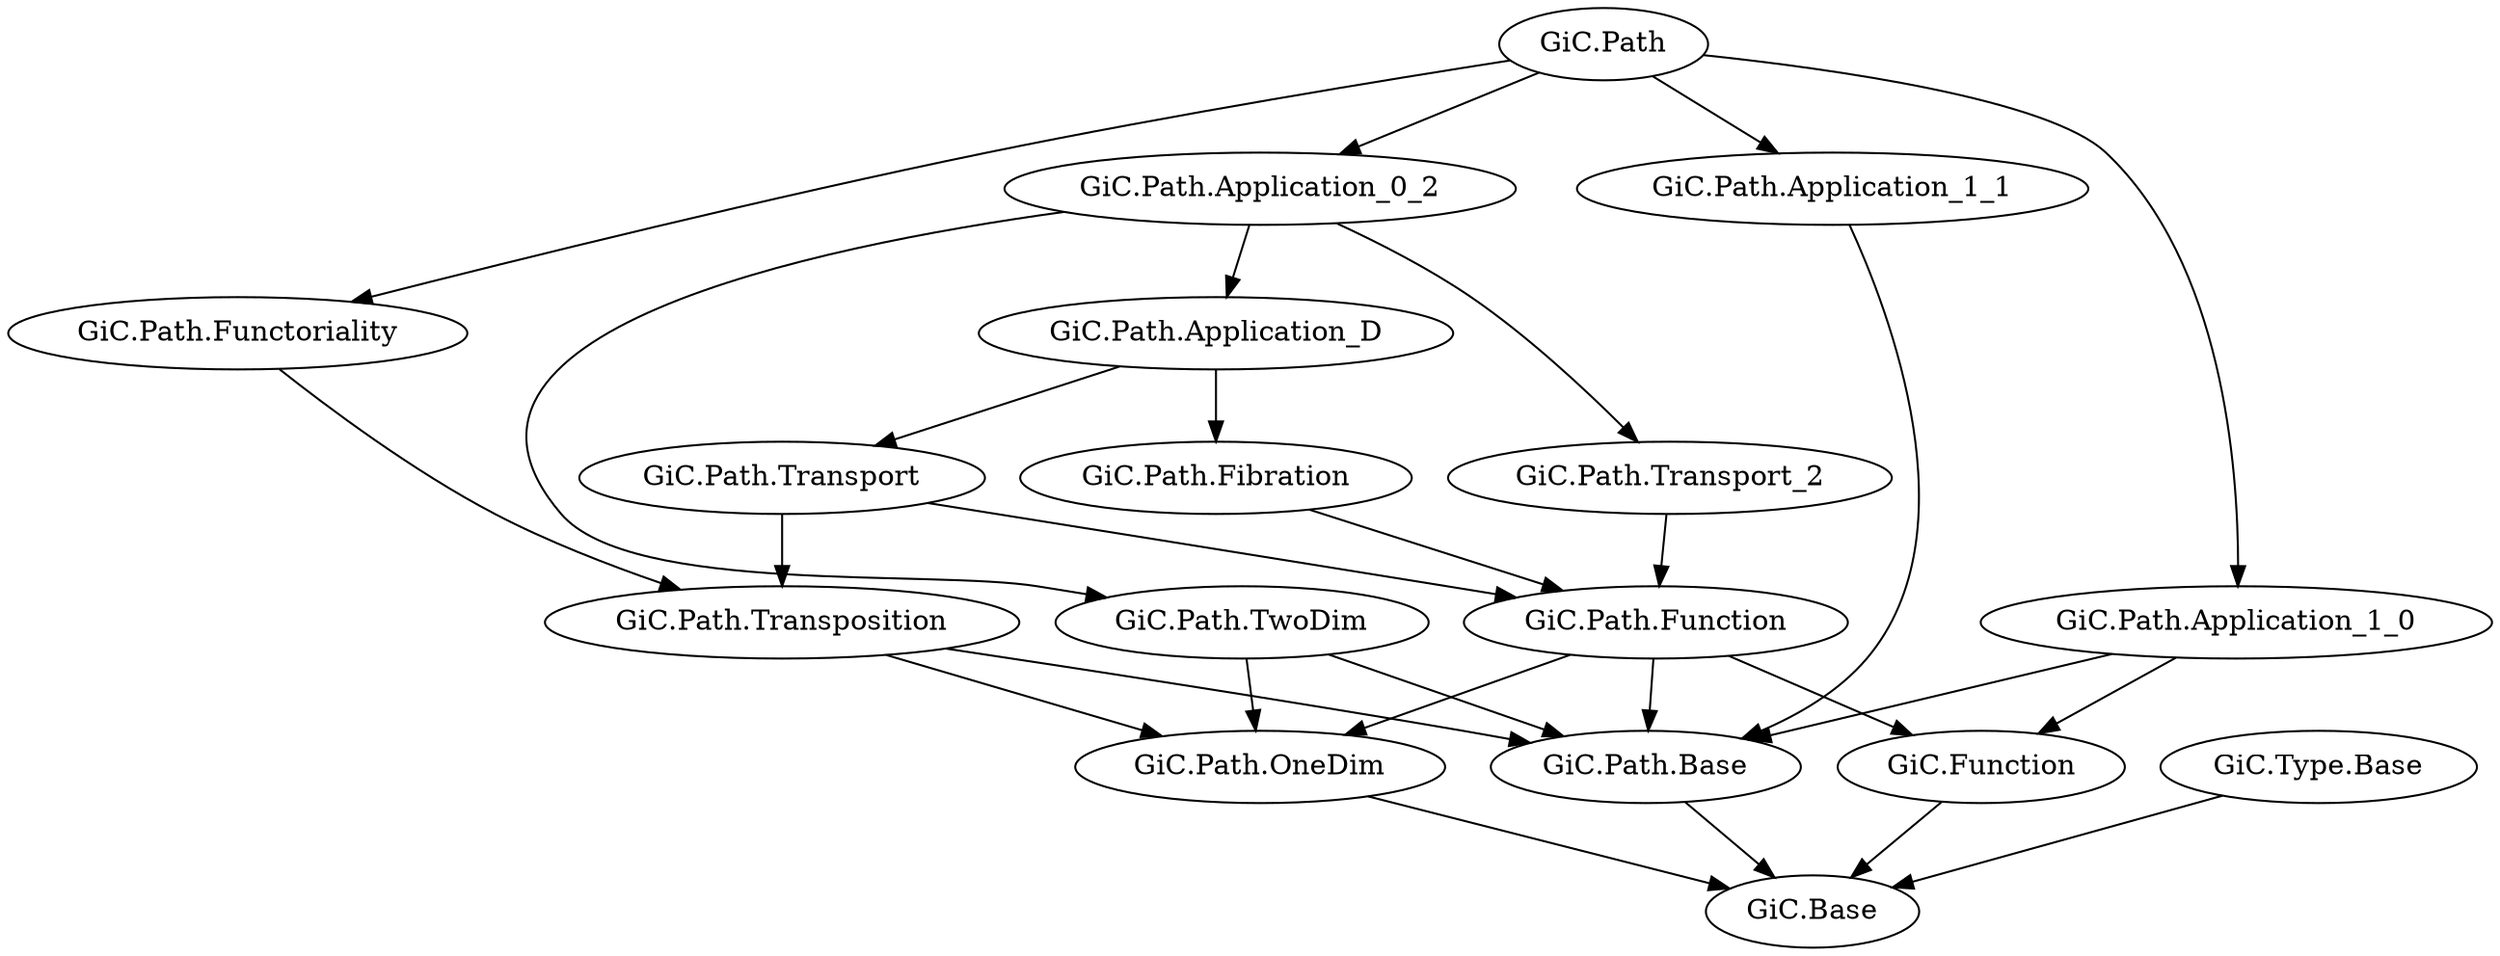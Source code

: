 digraph dependency_graph_tred {
  # GiC.Base

  # GiC.Function
  "GiC.Function" -> "GiC.Base";

  # GiC.Path.Base
  "GiC.Path.Base" -> "GiC.Base";

  # GiC.Path.OneDim
  "GiC.Path.OneDim" -> "GiC.Base";

  # GiC.Path.Function
  "GiC.Path.Function" -> "GiC.Function";
  "GiC.Path.Function" -> "GiC.Path.Base";
  "GiC.Path.Function" -> "GiC.Path.OneDim";

  # GiC.Path.TwoDim
  "GiC.Path.TwoDim" -> "GiC.Path.Base";
  "GiC.Path.TwoDim" -> "GiC.Path.OneDim";

  # GiC.Path.Transposition
  "GiC.Path.Transposition" -> "GiC.Path.Base";
  "GiC.Path.Transposition" -> "GiC.Path.OneDim";

  # GiC.Path.Functoriality
  "GiC.Path.Functoriality" -> "GiC.Path.Transposition";

  # GiC.Path.Application_1_0
  "GiC.Path.Application_1_0" -> "GiC.Function";
  "GiC.Path.Application_1_0" -> "GiC.Path.Base";

  # GiC.Path.Application_1_1
  "GiC.Path.Application_1_1" -> "GiC.Path.Base";

  # GiC.Path.Transport
  "GiC.Path.Transport" -> "GiC.Path.Function";
  "GiC.Path.Transport" -> "GiC.Path.Transposition";

  # GiC.Path.Fibration
  "GiC.Path.Fibration" -> "GiC.Path.Function";

  # GiC.Path.Transport_2
  "GiC.Path.Transport_2" -> "GiC.Path.Function";

  # GiC.Path.Application_D
  "GiC.Path.Application_D" -> "GiC.Path.Transport";
  "GiC.Path.Application_D" -> "GiC.Path.Fibration";

  # GiC.Path.Application_0_2
  "GiC.Path.Application_0_2" -> "GiC.Path.TwoDim";
  "GiC.Path.Application_0_2" -> "GiC.Path.Transport_2";
  "GiC.Path.Application_0_2" -> "GiC.Path.Application_D";

  # GiC.Path
  "GiC.Path" -> "GiC.Path.Functoriality";
  "GiC.Path" -> "GiC.Path.Application_1_0";
  "GiC.Path" -> "GiC.Path.Application_1_1";
  "GiC.Path" -> "GiC.Path.Application_0_2";

  # GiC.Type.Base
  "GiC.Type.Base" -> "GiC.Base";
}
